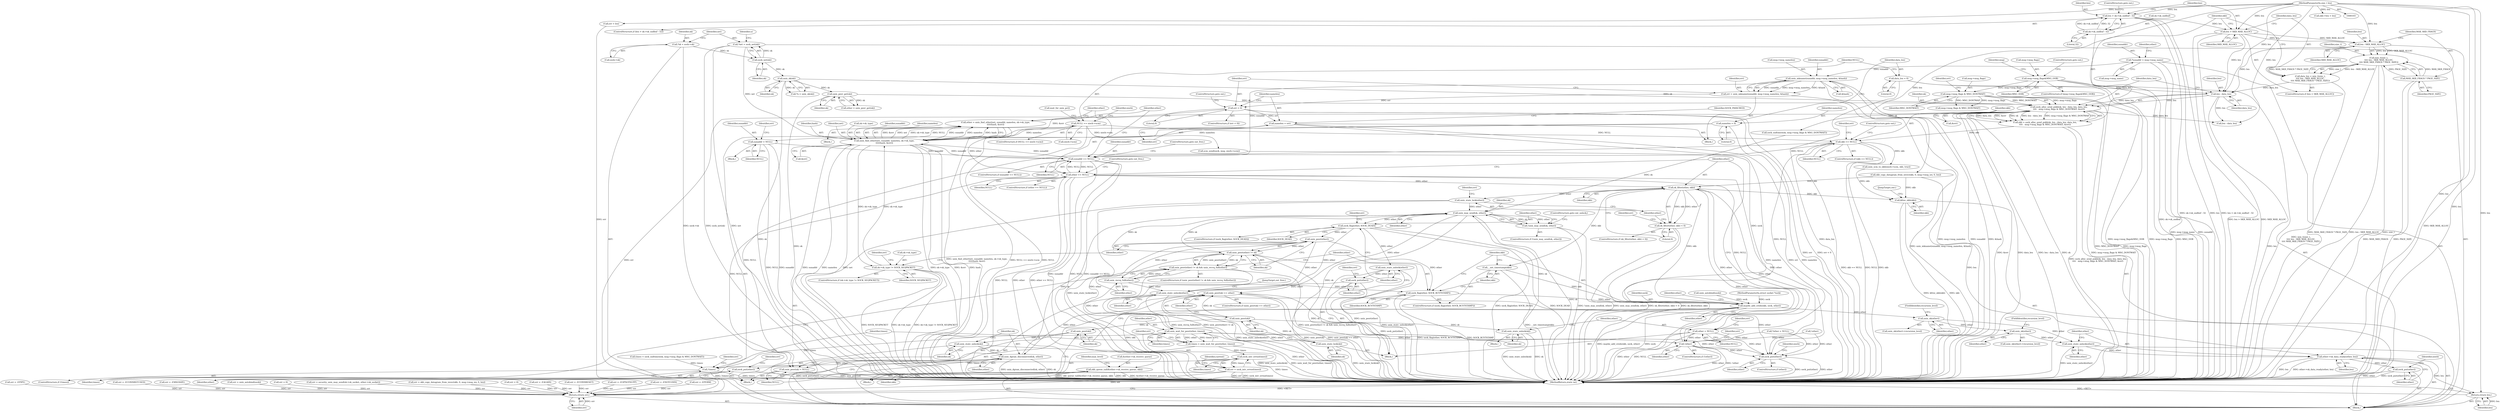 digraph "0_linux_e0e3cea46d31d23dc40df0a49a7a2c04fe8edfea_0@pointer" {
"1000372" [label="(Call,other = unix_find_other(net, sunaddr, namelen, sk->sk_type,\n\t\t\t\t\thash, &err))"];
"1000374" [label="(Call,unix_find_other(net, sunaddr, namelen, sk->sk_type,\n\t\t\t\t\thash, &err))"];
"1000121" [label="(Call,*net = sock_net(sk))"];
"1000123" [label="(Call,sock_net(sk))"];
"1000115" [label="(Call,*sk = sock->sk)"];
"1000368" [label="(Call,sunaddr == NULL)"];
"1000199" [label="(Call,unix_mkname(sunaddr, msg->msg_namelen, &hash))"];
"1000131" [label="(Call,*sunaddr = msg->msg_name)"];
"1000216" [label="(Call,sunaddr = NULL)"];
"1000155" [label="(Call,NULL == siocb->scm)"];
"1000294" [label="(Call,skb == NULL)"];
"1000278" [label="(Call,skb = sock_alloc_send_pskb(sk, len - data_len, data_len,\n\t\t\t\t   msg->msg_flags & MSG_DONTWAIT, &err))"];
"1000280" [label="(Call,sock_alloc_send_pskb(sk, len - data_len, data_len,\n\t\t\t\t   msg->msg_flags & MSG_DONTWAIT, &err))"];
"1000225" [label="(Call,unix_peer_get(sk))"];
"1000128" [label="(Call,unix_sk(sk))"];
"1000282" [label="(Call,len - data_len)"];
"1000265" [label="(Call,len > SKB_MAX_ALLOC)"];
"1000256" [label="(Call,len > sk->sk_sndbuf - 32)"];
"1000107" [label="(MethodParameterIn,size_t len)"];
"1000258" [label="(Call,sk->sk_sndbuf - 32)"];
"1000272" [label="(Call,len - SKB_MAX_ALLOC)"];
"1000268" [label="(Call,data_len = min_t(size_t,\n\t\t\t\t len - SKB_MAX_ALLOC,\n\t\t\t\t MAX_SKB_FRAGS * PAGE_SIZE))"];
"1000270" [label="(Call,min_t(size_t,\n\t\t\t\t len - SKB_MAX_ALLOC,\n\t\t\t\t MAX_SKB_FRAGS * PAGE_SIZE))"];
"1000275" [label="(Call,MAX_SKB_FRAGS * PAGE_SIZE)"];
"1000151" [label="(Call,data_len = 0)"];
"1000286" [label="(Call,msg->msg_flags & MSG_DONTWAIT)"];
"1000186" [label="(Call,msg->msg_flags&MSG_OOB)"];
"1000385" [label="(Call,other == NULL)"];
"1000372" [label="(Call,other = unix_find_other(net, sunaddr, namelen, sk->sk_type,\n\t\t\t\t\thash, &err))"];
"1000141" [label="(Call,namelen = 0)"];
"1000211" [label="(Call,namelen = err)"];
"1000207" [label="(Call,err < 0)"];
"1000197" [label="(Call,err = unix_mkname(sunaddr, msg->msg_namelen, &hash))"];
"1000470" [label="(Call,sk->sk_type != SOCK_SEQPACKET)"];
"1000391" [label="(Call,sk_filter(other, skb))"];
"1000390" [label="(Call,sk_filter(other, skb) < 0)"];
"1000400" [label="(Call,unix_state_lock(other))"];
"1000408" [label="(Call,unix_may_send(sk, other))"];
"1000407" [label="(Call,!unix_may_send(sk, other))"];
"1000413" [label="(Call,sock_flag(other, SOCK_DEAD))"];
"1000417" [label="(Call,unix_state_unlock(other))"];
"1000419" [label="(Call,sock_put(other))"];
"1000427" [label="(Call,unix_peer(sk) == other)"];
"1000438" [label="(Call,unix_dgram_disconnected(sk, other))"];
"1000441" [label="(Call,sock_put(other))"];
"1000491" [label="(Call,unix_peer(other))"];
"1000490" [label="(Call,unix_peer(other) != sk)"];
"1000489" [label="(Call,unix_peer(other) != sk && unix_recvq_full(other))"];
"1000494" [label="(Call,unix_recvq_full(other))"];
"1000508" [label="(Call,unix_wait_for_peer(other, timeo))"];
"1000360" [label="(Call,!other)"];
"1000571" [label="(Call,sock_put(other))"];
"1000506" [label="(Call,timeo = unix_wait_for_peer(other, timeo))"];
"1000513" [label="(Call,sock_intr_errno(timeo))"];
"1000498" [label="(Call,!timeo)"];
"1000511" [label="(Call,err = sock_intr_errno(timeo))"];
"1000577" [label="(Return,return err;)"];
"1000521" [label="(Call,sock_flag(other, SOCK_RCVTSTAMP))"];
"1000526" [label="(Call,maybe_add_creds(skb, sock, other))"];
"1000530" [label="(Call,skb_queue_tail(&other->sk_receive_queue, skb))"];
"1000540" [label="(Call,unix_sk(other))"];
"1000545" [label="(Call,unix_sk(other))"];
"1000549" [label="(Call,unix_state_unlock(other))"];
"1000551" [label="(Call,other->sk_data_ready(other, len))"];
"1000554" [label="(Call,sock_put(other))"];
"1000560" [label="(Return,return len;)"];
"1000563" [label="(Call,unix_state_unlock(other))"];
"1000424" [label="(Call,unix_state_lock(sk))"];
"1000428" [label="(Call,unix_peer(sk))"];
"1000433" [label="(Call,unix_peer(sk))"];
"1000436" [label="(Call,unix_state_unlock(sk))"];
"1000449" [label="(Call,unix_state_unlock(sk))"];
"1000524" [label="(Call,__net_timestamp(skb))"];
"1000566" [label="(Call,kfree_skb(skb))"];
"1000432" [label="(Call,unix_peer(sk) = NULL)"];
"1000451" [label="(Call,other = NULL)"];
"1000572" [label="(Identifier,other)"];
"1000292" [label="(Identifier,err)"];
"1000509" [label="(Identifier,other)"];
"1000564" [label="(Identifier,other)"];
"1000385" [label="(Call,other == NULL)"];
"1000128" [label="(Call,unix_sk(sk))"];
"1000220" [label="(Identifier,err)"];
"1000349" [label="(Call,timeo = sock_sndtimeo(sk, msg->msg_flags & MSG_DONTWAIT))"];
"1000258" [label="(Call,sk->sk_sndbuf - 32)"];
"1000362" [label="(Block,)"];
"1000151" [label="(Call,data_len = 0)"];
"1000257" [label="(Identifier,len)"];
"1000273" [label="(Identifier,len)"];
"1000186" [label="(Call,msg->msg_flags&MSG_OOB)"];
"1000422" [label="(Identifier,err)"];
"1000522" [label="(Identifier,other)"];
"1000212" [label="(Identifier,namelen)"];
"1000137" [label="(Call,*other = NULL)"];
"1000386" [label="(Identifier,other)"];
"1000270" [label="(Call,min_t(size_t,\n\t\t\t\t len - SKB_MAX_ALLOC,\n\t\t\t\t MAX_SKB_FRAGS * PAGE_SIZE))"];
"1000530" [label="(Call,skb_queue_tail(&other->sk_receive_queue, skb))"];
"1000373" [label="(Identifier,other)"];
"1000381" [label="(Identifier,hash)"];
"1000498" [label="(Call,!timeo)"];
"1000117" [label="(Call,sock->sk)"];
"1000141" [label="(Call,namelen = 0)"];
"1000277" [label="(Identifier,PAGE_SIZE)"];
"1000213" [label="(Identifier,err)"];
"1000210" [label="(ControlStructure,goto out;)"];
"1000219" [label="(Call,err = -ENOTCONN)"];
"1000156" [label="(Identifier,NULL)"];
"1000271" [label="(Identifier,size_t)"];
"1000290" [label="(Identifier,MSG_DONTWAIT)"];
"1000494" [label="(Call,unix_recvq_full(other))"];
"1000390" [label="(Call,sk_filter(other, skb) < 0)"];
"1000211" [label="(Call,namelen = err)"];
"1000124" [label="(Identifier,sk)"];
"1000441" [label="(Call,sock_put(other))"];
"1000217" [label="(Identifier,sunaddr)"];
"1000410" [label="(Identifier,other)"];
"1000511" [label="(Call,err = sock_intr_errno(timeo))"];
"1000402" [label="(Call,err = -EPERM)"];
"1000162" [label="(Identifier,siocb)"];
"1000265" [label="(Call,len > SKB_MAX_ALLOC)"];
"1000541" [label="(Identifier,other)"];
"1000470" [label="(Call,sk->sk_type != SOCK_SEQPACKET)"];
"1000514" [label="(Identifier,timeo)"];
"1000228" [label="(Call,!other)"];
"1000275" [label="(Call,MAX_SKB_FRAGS * PAGE_SIZE)"];
"1000116" [label="(Identifier,sk)"];
"1000426" [label="(ControlStructure,if (unix_peer(sk) == other))"];
"1000578" [label="(Identifier,err)"];
"1000115" [label="(Call,*sk = sock->sk)"];
"1000154" [label="(ControlStructure,if (NULL == siocb->scm))"];
"1000533" [label="(Identifier,other)"];
"1000571" [label="(Call,sock_put(other))"];
"1000510" [label="(Identifier,timeo)"];
"1000132" [label="(Identifier,sunaddr)"];
"1000234" [label="(Identifier,SOCK_PASSCRED)"];
"1000209" [label="(Literal,0)"];
"1000431" [label="(Block,)"];
"1000123" [label="(Call,sock_net(sk))"];
"1000568" [label="(JumpTarget,out:)"];
"1000512" [label="(Identifier,err)"];
"1000126" [label="(Call,*u = unix_sk(sk))"];
"1000287" [label="(Call,msg->msg_flags)"];
"1000247" [label="(Call,unix_autobind(sock))"];
"1000495" [label="(Identifier,other)"];
"1000401" [label="(Identifier,other)"];
"1000367" [label="(ControlStructure,if (sunaddr == NULL))"];
"1000297" [label="(ControlStructure,goto out;)"];
"1000371" [label="(ControlStructure,goto out_free;)"];
"1000291" [label="(Call,&err)"];
"1000256" [label="(Call,len > sk->sk_sndbuf - 32)"];
"1000215" [label="(Block,)"];
"1000331" [label="(Call,skb->len = len)"];
"1000143" [label="(Literal,0)"];
"1000496" [label="(Block,)"];
"1000206" [label="(ControlStructure,if (err < 0))"];
"1000513" [label="(Call,sock_intr_errno(timeo))"];
"1000458" [label="(Call,err = -EPIPE)"];
"1000414" [label="(Identifier,other)"];
"1000323" [label="(Call,len - data_len)"];
"1000443" [label="(Call,err = -ECONNREFUSED)"];
"1000527" [label="(Identifier,skb)"];
"1000251" [label="(Call,err = -EMSGSIZE)"];
"1000520" [label="(ControlStructure,if (sock_flag(other, SOCK_RCVTSTAMP)))"];
"1000453" [label="(Identifier,NULL)"];
"1000432" [label="(Call,unix_peer(sk) = NULL)"];
"1000142" [label="(Identifier,namelen)"];
"1000406" [label="(ControlStructure,if (!unix_may_send(sk, other)))"];
"1000546" [label="(Identifier,other)"];
"1000216" [label="(Call,sunaddr = NULL)"];
"1000169" [label="(Call,scm_send(sock, msg, siocb->scm))"];
"1000492" [label="(Identifier,other)"];
"1000575" [label="(Identifier,siocb)"];
"1000200" [label="(Identifier,sunaddr)"];
"1000264" [label="(ControlStructure,if (len > SKB_MAX_ALLOC))"];
"1000477" [label="(Identifier,err)"];
"1000488" [label="(ControlStructure,if (unix_peer(other) != sk && unix_recvq_full(other)))"];
"1000245" [label="(Call,err = unix_autobind(sock))"];
"1000375" [label="(Identifier,net)"];
"1000542" [label="(FieldIdentifier,recursion_level)"];
"1000452" [label="(Identifier,other)"];
"1000489" [label="(Call,unix_peer(other) != sk && unix_recvq_full(other))"];
"1000544" [label="(Call,unix_sk(other)->recursion_level)"];
"1000433" [label="(Call,unix_peer(sk))"];
"1000451" [label="(Call,other = NULL)"];
"1000407" [label="(Call,!unix_may_send(sk, other))"];
"1000428" [label="(Call,unix_peer(sk))"];
"1000400" [label="(Call,unix_state_lock(other))"];
"1000272" [label="(Call,len - SKB_MAX_ALLOC)"];
"1000226" [label="(Identifier,sk)"];
"1000263" [label="(ControlStructure,goto out;)"];
"1000438" [label="(Call,unix_dgram_disconnected(sk, other))"];
"1000547" [label="(FieldIdentifier,recursion_level)"];
"1000361" [label="(Identifier,other)"];
"1000558" [label="(Identifier,siocb)"];
"1000378" [label="(Call,sk->sk_type)"];
"1000521" [label="(Call,sock_flag(other, SOCK_RCVTSTAMP))"];
"1000351" [label="(Call,sock_sndtimeo(sk, msg->msg_flags & MSG_DONTWAIT))"];
"1000523" [label="(Identifier,SOCK_RCVTSTAMP)"];
"1000425" [label="(Identifier,sk)"];
"1000296" [label="(Identifier,NULL)"];
"1000285" [label="(Identifier,data_len)"];
"1000436" [label="(Call,unix_state_unlock(sk))"];
"1000279" [label="(Identifier,skb)"];
"1000444" [label="(Identifier,err)"];
"1000387" [label="(Identifier,NULL)"];
"1000497" [label="(ControlStructure,if (!timeo))"];
"1000370" [label="(Identifier,NULL)"];
"1000437" [label="(Identifier,sk)"];
"1000490" [label="(Call,unix_peer(other) != sk)"];
"1000427" [label="(Call,unix_peer(sk) == other)"];
"1000491" [label="(Call,unix_peer(other))"];
"1000122" [label="(Identifier,net)"];
"1000281" [label="(Identifier,sk)"];
"1000294" [label="(Call,skb == NULL)"];
"1000540" [label="(Call,unix_sk(other))"];
"1000360" [label="(Call,!other)"];
"1000372" [label="(Call,other = unix_find_other(net, sunaddr, namelen, sk->sk_type,\n\t\t\t\t\thash, &err))"];
"1000531" [label="(Call,&other->sk_receive_queue)"];
"1000517" [label="(Identifier,current)"];
"1000545" [label="(Call,unix_sk(other))"];
"1000448" [label="(Block,)"];
"1000155" [label="(Call,NULL == siocb->scm)"];
"1000157" [label="(Call,siocb->scm)"];
"1000553" [label="(Identifier,len)"];
"1000204" [label="(Call,&hash)"];
"1000529" [label="(Identifier,other)"];
"1000535" [label="(Identifier,skb)"];
"1000190" [label="(Identifier,MSG_OOB)"];
"1000474" [label="(Identifier,SOCK_SEQPACKET)"];
"1000359" [label="(ControlStructure,if (!other))"];
"1000538" [label="(Identifier,max_level)"];
"1000449" [label="(Call,unix_state_unlock(sk))"];
"1000108" [label="(Block,)"];
"1000299" [label="(Identifier,err)"];
"1000376" [label="(Identifier,sunaddr)"];
"1000393" [label="(Identifier,skb)"];
"1000409" [label="(Identifier,sk)"];
"1000300" [label="(Call,unix_scm_to_skb(siocb->scm, skb, true))"];
"1000133" [label="(Call,msg->msg_name)"];
"1000153" [label="(Literal,0)"];
"1000131" [label="(Call,*sunaddr = msg->msg_name)"];
"1000107" [label="(MethodParameterIn,size_t len)"];
"1000539" [label="(Call,unix_sk(other)->recursion_level)"];
"1000560" [label="(Return,return len;)"];
"1000127" [label="(Identifier,u)"];
"1000421" [label="(Call,err = 0)"];
"1000549" [label="(Call,unix_state_unlock(other))"];
"1000554" [label="(Call,sock_put(other))"];
"1000567" [label="(Identifier,skb)"];
"1000476" [label="(Call,err = security_unix_may_send(sk->sk_socket, other->sk_socket))"];
"1000563" [label="(Call,unix_state_unlock(other))"];
"1000282" [label="(Call,len - data_len)"];
"1000269" [label="(Identifier,data_len)"];
"1000338" [label="(Call,skb_copy_datagram_from_iovec(skb, 0, msg->msg_iov, 0, len))"];
"1000507" [label="(Identifier,timeo)"];
"1000268" [label="(Call,data_len = min_t(size_t,\n\t\t\t\t len - SKB_MAX_ALLOC,\n\t\t\t\t MAX_SKB_FRAGS * PAGE_SIZE))"];
"1000525" [label="(Identifier,skb)"];
"1000283" [label="(Identifier,len)"];
"1000368" [label="(Call,sunaddr == NULL)"];
"1000274" [label="(Identifier,SKB_MAX_ALLOC)"];
"1000280" [label="(Call,sock_alloc_send_pskb(sk, len - data_len, data_len,\n\t\t\t\t   msg->msg_flags & MSG_DONTWAIT, &err))"];
"1000152" [label="(Identifier,data_len)"];
"1000408" [label="(Call,unix_may_send(sk, other))"];
"1000420" [label="(Identifier,other)"];
"1000276" [label="(Identifier,MAX_SKB_FRAGS)"];
"1000524" [label="(Call,__net_timestamp(skb))"];
"1000417" [label="(Call,unix_state_unlock(other))"];
"1000105" [label="(MethodParameterIn,struct socket *sock)"];
"1000336" [label="(Call,err = skb_copy_datagram_from_iovec(skb, 0, msg->msg_iov, 0, len))"];
"1000394" [label="(Literal,0)"];
"1000259" [label="(Call,sk->sk_sndbuf)"];
"1000208" [label="(Identifier,err)"];
"1000262" [label="(Literal,32)"];
"1000403" [label="(Identifier,err)"];
"1000389" [label="(ControlStructure,if (sk_filter(other, skb) < 0))"];
"1000121" [label="(Call,*net = sock_net(sk))"];
"1000579" [label="(MethodReturn,static int)"];
"1000384" [label="(ControlStructure,if (other == NULL))"];
"1000392" [label="(Identifier,other)"];
"1000569" [label="(ControlStructure,if (other))"];
"1000369" [label="(Identifier,sunaddr)"];
"1000364" [label="(Identifier,err)"];
"1000278" [label="(Call,skb = sock_alloc_send_pskb(sk, len - data_len, data_len,\n\t\t\t\t   msg->msg_flags & MSG_DONTWAIT, &err))"];
"1000439" [label="(Identifier,sk)"];
"1000197" [label="(Call,err = unix_mkname(sunaddr, msg->msg_namelen, &hash))"];
"1000166" [label="(Call,wait_for_unix_gc())"];
"1000388" [label="(ControlStructure,goto out_free;)"];
"1000382" [label="(Call,&err)"];
"1000198" [label="(Identifier,err)"];
"1000413" [label="(Call,sock_flag(other, SOCK_DEAD))"];
"1000196" [label="(Block,)"];
"1000307" [label="(Call,err < 0)"];
"1000374" [label="(Call,unix_find_other(net, sunaddr, namelen, sk->sk_type,\n\t\t\t\t\thash, &err))"];
"1000526" [label="(Call,maybe_add_creds(skb, sock, other))"];
"1000267" [label="(Identifier,SKB_MAX_ALLOC)"];
"1000191" [label="(ControlStructure,goto out;)"];
"1000411" [label="(ControlStructure,goto out_unlock;)"];
"1000577" [label="(Return,return err;)"];
"1000424" [label="(Call,unix_state_lock(sk))"];
"1000552" [label="(Identifier,other)"];
"1000223" [label="(Call,other = unix_peer_get(sk))"];
"1000194" [label="(Identifier,msg)"];
"1000555" [label="(Identifier,other)"];
"1000416" [label="(Block,)"];
"1000284" [label="(Identifier,data_len)"];
"1000225" [label="(Call,unix_peer_get(sk))"];
"1000565" [label="(JumpTarget,out_free:)"];
"1000295" [label="(Identifier,skb)"];
"1000499" [label="(Identifier,timeo)"];
"1000502" [label="(Identifier,err)"];
"1000286" [label="(Call,msg->msg_flags & MSG_DONTWAIT)"];
"1000471" [label="(Call,sk->sk_type)"];
"1000353" [label="(Call,msg->msg_flags & MSG_DONTWAIT)"];
"1000418" [label="(Identifier,other)"];
"1000138" [label="(Identifier,other)"];
"1000391" [label="(Call,sk_filter(other, skb))"];
"1000561" [label="(Identifier,len)"];
"1000501" [label="(Call,err = -EAGAIN)"];
"1000419" [label="(Call,sock_put(other))"];
"1000129" [label="(Identifier,sk)"];
"1000396" [label="(Call,err = len)"];
"1000266" [label="(Identifier,len)"];
"1000207" [label="(Call,err < 0)"];
"1000508" [label="(Call,unix_wait_for_peer(other, timeo))"];
"1000187" [label="(Call,msg->msg_flags)"];
"1000506" [label="(Call,timeo = unix_wait_for_peer(other, timeo))"];
"1000377" [label="(Identifier,namelen)"];
"1000293" [label="(ControlStructure,if (skb == NULL))"];
"1000255" [label="(ControlStructure,if (len > sk->sk_sndbuf - 32))"];
"1000429" [label="(Identifier,sk)"];
"1000397" [label="(Identifier,err)"];
"1000551" [label="(Call,other->sk_data_ready(other, len))"];
"1000493" [label="(Identifier,sk)"];
"1000528" [label="(Identifier,sock)"];
"1000201" [label="(Call,msg->msg_namelen)"];
"1000434" [label="(Identifier,sk)"];
"1000450" [label="(Identifier,sk)"];
"1000430" [label="(Identifier,other)"];
"1000550" [label="(Identifier,other)"];
"1000412" [label="(ControlStructure,if (sock_flag(other, SOCK_DEAD)))"];
"1000469" [label="(ControlStructure,if (sk->sk_type != SOCK_SEQPACKET))"];
"1000440" [label="(Identifier,other)"];
"1000218" [label="(Identifier,NULL)"];
"1000455" [label="(Identifier,err)"];
"1000566" [label="(Call,kfree_skb(skb))"];
"1000415" [label="(Identifier,SOCK_DEAD)"];
"1000459" [label="(Identifier,err)"];
"1000442" [label="(Identifier,other)"];
"1000185" [label="(ControlStructure,if (msg->msg_flags&MSG_OOB))"];
"1000199" [label="(Call,unix_mkname(sunaddr, msg->msg_namelen, &hash))"];
"1000363" [label="(Call,err = -ECONNRESET)"];
"1000435" [label="(Identifier,NULL)"];
"1000181" [label="(Call,err = -EOPNOTSUPP)"];
"1000372" -> "1000362"  [label="AST: "];
"1000372" -> "1000374"  [label="CFG: "];
"1000373" -> "1000372"  [label="AST: "];
"1000374" -> "1000372"  [label="AST: "];
"1000386" -> "1000372"  [label="CFG: "];
"1000372" -> "1000579"  [label="DDG: unix_find_other(net, sunaddr, namelen, sk->sk_type,\n\t\t\t\t\thash, &err)"];
"1000374" -> "1000372"  [label="DDG: &err"];
"1000374" -> "1000372"  [label="DDG: net"];
"1000374" -> "1000372"  [label="DDG: sk->sk_type"];
"1000374" -> "1000372"  [label="DDG: sunaddr"];
"1000374" -> "1000372"  [label="DDG: namelen"];
"1000374" -> "1000372"  [label="DDG: hash"];
"1000372" -> "1000385"  [label="DDG: other"];
"1000374" -> "1000382"  [label="CFG: "];
"1000375" -> "1000374"  [label="AST: "];
"1000376" -> "1000374"  [label="AST: "];
"1000377" -> "1000374"  [label="AST: "];
"1000378" -> "1000374"  [label="AST: "];
"1000381" -> "1000374"  [label="AST: "];
"1000382" -> "1000374"  [label="AST: "];
"1000374" -> "1000579"  [label="DDG: sunaddr"];
"1000374" -> "1000579"  [label="DDG: namelen"];
"1000374" -> "1000579"  [label="DDG: net"];
"1000374" -> "1000579"  [label="DDG: sk->sk_type"];
"1000374" -> "1000579"  [label="DDG: &err"];
"1000374" -> "1000579"  [label="DDG: hash"];
"1000374" -> "1000368"  [label="DDG: sunaddr"];
"1000121" -> "1000374"  [label="DDG: net"];
"1000368" -> "1000374"  [label="DDG: sunaddr"];
"1000141" -> "1000374"  [label="DDG: namelen"];
"1000211" -> "1000374"  [label="DDG: namelen"];
"1000470" -> "1000374"  [label="DDG: sk->sk_type"];
"1000280" -> "1000374"  [label="DDG: &err"];
"1000374" -> "1000470"  [label="DDG: sk->sk_type"];
"1000121" -> "1000108"  [label="AST: "];
"1000121" -> "1000123"  [label="CFG: "];
"1000122" -> "1000121"  [label="AST: "];
"1000123" -> "1000121"  [label="AST: "];
"1000127" -> "1000121"  [label="CFG: "];
"1000121" -> "1000579"  [label="DDG: sock_net(sk)"];
"1000121" -> "1000579"  [label="DDG: net"];
"1000123" -> "1000121"  [label="DDG: sk"];
"1000123" -> "1000124"  [label="CFG: "];
"1000124" -> "1000123"  [label="AST: "];
"1000115" -> "1000123"  [label="DDG: sk"];
"1000123" -> "1000128"  [label="DDG: sk"];
"1000115" -> "1000108"  [label="AST: "];
"1000115" -> "1000117"  [label="CFG: "];
"1000116" -> "1000115"  [label="AST: "];
"1000117" -> "1000115"  [label="AST: "];
"1000122" -> "1000115"  [label="CFG: "];
"1000115" -> "1000579"  [label="DDG: sock->sk"];
"1000368" -> "1000367"  [label="AST: "];
"1000368" -> "1000370"  [label="CFG: "];
"1000369" -> "1000368"  [label="AST: "];
"1000370" -> "1000368"  [label="AST: "];
"1000371" -> "1000368"  [label="CFG: "];
"1000373" -> "1000368"  [label="CFG: "];
"1000368" -> "1000579"  [label="DDG: sunaddr"];
"1000368" -> "1000579"  [label="DDG: NULL"];
"1000368" -> "1000579"  [label="DDG: sunaddr == NULL"];
"1000199" -> "1000368"  [label="DDG: sunaddr"];
"1000216" -> "1000368"  [label="DDG: sunaddr"];
"1000294" -> "1000368"  [label="DDG: NULL"];
"1000385" -> "1000368"  [label="DDG: NULL"];
"1000368" -> "1000385"  [label="DDG: NULL"];
"1000199" -> "1000197"  [label="AST: "];
"1000199" -> "1000204"  [label="CFG: "];
"1000200" -> "1000199"  [label="AST: "];
"1000201" -> "1000199"  [label="AST: "];
"1000204" -> "1000199"  [label="AST: "];
"1000197" -> "1000199"  [label="CFG: "];
"1000199" -> "1000579"  [label="DDG: msg->msg_namelen"];
"1000199" -> "1000579"  [label="DDG: sunaddr"];
"1000199" -> "1000579"  [label="DDG: &hash"];
"1000199" -> "1000197"  [label="DDG: sunaddr"];
"1000199" -> "1000197"  [label="DDG: msg->msg_namelen"];
"1000199" -> "1000197"  [label="DDG: &hash"];
"1000131" -> "1000199"  [label="DDG: sunaddr"];
"1000131" -> "1000108"  [label="AST: "];
"1000131" -> "1000133"  [label="CFG: "];
"1000132" -> "1000131"  [label="AST: "];
"1000133" -> "1000131"  [label="AST: "];
"1000138" -> "1000131"  [label="CFG: "];
"1000131" -> "1000579"  [label="DDG: sunaddr"];
"1000131" -> "1000579"  [label="DDG: msg->msg_name"];
"1000216" -> "1000215"  [label="AST: "];
"1000216" -> "1000218"  [label="CFG: "];
"1000217" -> "1000216"  [label="AST: "];
"1000218" -> "1000216"  [label="AST: "];
"1000220" -> "1000216"  [label="CFG: "];
"1000216" -> "1000579"  [label="DDG: sunaddr"];
"1000216" -> "1000579"  [label="DDG: NULL"];
"1000155" -> "1000216"  [label="DDG: NULL"];
"1000155" -> "1000154"  [label="AST: "];
"1000155" -> "1000157"  [label="CFG: "];
"1000156" -> "1000155"  [label="AST: "];
"1000157" -> "1000155"  [label="AST: "];
"1000162" -> "1000155"  [label="CFG: "];
"1000166" -> "1000155"  [label="CFG: "];
"1000155" -> "1000579"  [label="DDG: NULL == siocb->scm"];
"1000155" -> "1000579"  [label="DDG: NULL"];
"1000155" -> "1000169"  [label="DDG: siocb->scm"];
"1000155" -> "1000294"  [label="DDG: NULL"];
"1000294" -> "1000293"  [label="AST: "];
"1000294" -> "1000296"  [label="CFG: "];
"1000295" -> "1000294"  [label="AST: "];
"1000296" -> "1000294"  [label="AST: "];
"1000297" -> "1000294"  [label="CFG: "];
"1000299" -> "1000294"  [label="CFG: "];
"1000294" -> "1000579"  [label="DDG: skb == NULL"];
"1000294" -> "1000579"  [label="DDG: NULL"];
"1000294" -> "1000579"  [label="DDG: skb"];
"1000278" -> "1000294"  [label="DDG: skb"];
"1000294" -> "1000300"  [label="DDG: skb"];
"1000294" -> "1000432"  [label="DDG: NULL"];
"1000294" -> "1000451"  [label="DDG: NULL"];
"1000278" -> "1000108"  [label="AST: "];
"1000278" -> "1000280"  [label="CFG: "];
"1000279" -> "1000278"  [label="AST: "];
"1000280" -> "1000278"  [label="AST: "];
"1000295" -> "1000278"  [label="CFG: "];
"1000278" -> "1000579"  [label="DDG: sock_alloc_send_pskb(sk, len - data_len, data_len,\n\t\t\t\t   msg->msg_flags & MSG_DONTWAIT, &err)"];
"1000280" -> "1000278"  [label="DDG: data_len"];
"1000280" -> "1000278"  [label="DDG: &err"];
"1000280" -> "1000278"  [label="DDG: sk"];
"1000280" -> "1000278"  [label="DDG: len - data_len"];
"1000280" -> "1000278"  [label="DDG: msg->msg_flags & MSG_DONTWAIT"];
"1000280" -> "1000291"  [label="CFG: "];
"1000281" -> "1000280"  [label="AST: "];
"1000282" -> "1000280"  [label="AST: "];
"1000285" -> "1000280"  [label="AST: "];
"1000286" -> "1000280"  [label="AST: "];
"1000291" -> "1000280"  [label="AST: "];
"1000280" -> "1000579"  [label="DDG: msg->msg_flags & MSG_DONTWAIT"];
"1000280" -> "1000579"  [label="DDG: &err"];
"1000280" -> "1000579"  [label="DDG: data_len"];
"1000280" -> "1000579"  [label="DDG: len - data_len"];
"1000280" -> "1000579"  [label="DDG: sk"];
"1000225" -> "1000280"  [label="DDG: sk"];
"1000128" -> "1000280"  [label="DDG: sk"];
"1000282" -> "1000280"  [label="DDG: len"];
"1000282" -> "1000280"  [label="DDG: data_len"];
"1000286" -> "1000280"  [label="DDG: msg->msg_flags"];
"1000286" -> "1000280"  [label="DDG: MSG_DONTWAIT"];
"1000280" -> "1000323"  [label="DDG: data_len"];
"1000280" -> "1000351"  [label="DDG: sk"];
"1000225" -> "1000223"  [label="AST: "];
"1000225" -> "1000226"  [label="CFG: "];
"1000226" -> "1000225"  [label="AST: "];
"1000223" -> "1000225"  [label="CFG: "];
"1000225" -> "1000579"  [label="DDG: sk"];
"1000225" -> "1000223"  [label="DDG: sk"];
"1000128" -> "1000225"  [label="DDG: sk"];
"1000128" -> "1000126"  [label="AST: "];
"1000128" -> "1000129"  [label="CFG: "];
"1000129" -> "1000128"  [label="AST: "];
"1000126" -> "1000128"  [label="CFG: "];
"1000128" -> "1000579"  [label="DDG: sk"];
"1000128" -> "1000126"  [label="DDG: sk"];
"1000282" -> "1000284"  [label="CFG: "];
"1000283" -> "1000282"  [label="AST: "];
"1000284" -> "1000282"  [label="AST: "];
"1000285" -> "1000282"  [label="CFG: "];
"1000282" -> "1000579"  [label="DDG: len"];
"1000265" -> "1000282"  [label="DDG: len"];
"1000272" -> "1000282"  [label="DDG: len"];
"1000107" -> "1000282"  [label="DDG: len"];
"1000268" -> "1000282"  [label="DDG: data_len"];
"1000151" -> "1000282"  [label="DDG: data_len"];
"1000282" -> "1000323"  [label="DDG: len"];
"1000265" -> "1000264"  [label="AST: "];
"1000265" -> "1000267"  [label="CFG: "];
"1000266" -> "1000265"  [label="AST: "];
"1000267" -> "1000265"  [label="AST: "];
"1000269" -> "1000265"  [label="CFG: "];
"1000279" -> "1000265"  [label="CFG: "];
"1000265" -> "1000579"  [label="DDG: len > SKB_MAX_ALLOC"];
"1000265" -> "1000579"  [label="DDG: SKB_MAX_ALLOC"];
"1000256" -> "1000265"  [label="DDG: len"];
"1000107" -> "1000265"  [label="DDG: len"];
"1000265" -> "1000272"  [label="DDG: len"];
"1000265" -> "1000272"  [label="DDG: SKB_MAX_ALLOC"];
"1000256" -> "1000255"  [label="AST: "];
"1000256" -> "1000258"  [label="CFG: "];
"1000257" -> "1000256"  [label="AST: "];
"1000258" -> "1000256"  [label="AST: "];
"1000263" -> "1000256"  [label="CFG: "];
"1000266" -> "1000256"  [label="CFG: "];
"1000256" -> "1000579"  [label="DDG: sk->sk_sndbuf - 32"];
"1000256" -> "1000579"  [label="DDG: len"];
"1000256" -> "1000579"  [label="DDG: len > sk->sk_sndbuf - 32"];
"1000107" -> "1000256"  [label="DDG: len"];
"1000258" -> "1000256"  [label="DDG: sk->sk_sndbuf"];
"1000258" -> "1000256"  [label="DDG: 32"];
"1000107" -> "1000103"  [label="AST: "];
"1000107" -> "1000579"  [label="DDG: len"];
"1000107" -> "1000272"  [label="DDG: len"];
"1000107" -> "1000323"  [label="DDG: len"];
"1000107" -> "1000331"  [label="DDG: len"];
"1000107" -> "1000338"  [label="DDG: len"];
"1000107" -> "1000396"  [label="DDG: len"];
"1000107" -> "1000551"  [label="DDG: len"];
"1000107" -> "1000560"  [label="DDG: len"];
"1000258" -> "1000262"  [label="CFG: "];
"1000259" -> "1000258"  [label="AST: "];
"1000262" -> "1000258"  [label="AST: "];
"1000258" -> "1000579"  [label="DDG: sk->sk_sndbuf"];
"1000272" -> "1000270"  [label="AST: "];
"1000272" -> "1000274"  [label="CFG: "];
"1000273" -> "1000272"  [label="AST: "];
"1000274" -> "1000272"  [label="AST: "];
"1000276" -> "1000272"  [label="CFG: "];
"1000272" -> "1000579"  [label="DDG: SKB_MAX_ALLOC"];
"1000272" -> "1000270"  [label="DDG: len"];
"1000272" -> "1000270"  [label="DDG: SKB_MAX_ALLOC"];
"1000268" -> "1000264"  [label="AST: "];
"1000268" -> "1000270"  [label="CFG: "];
"1000269" -> "1000268"  [label="AST: "];
"1000270" -> "1000268"  [label="AST: "];
"1000279" -> "1000268"  [label="CFG: "];
"1000268" -> "1000579"  [label="DDG: min_t(size_t,\n\t\t\t\t len - SKB_MAX_ALLOC,\n\t\t\t\t MAX_SKB_FRAGS * PAGE_SIZE)"];
"1000270" -> "1000268"  [label="DDG: size_t"];
"1000270" -> "1000268"  [label="DDG: len - SKB_MAX_ALLOC"];
"1000270" -> "1000268"  [label="DDG: MAX_SKB_FRAGS * PAGE_SIZE"];
"1000270" -> "1000275"  [label="CFG: "];
"1000271" -> "1000270"  [label="AST: "];
"1000275" -> "1000270"  [label="AST: "];
"1000270" -> "1000579"  [label="DDG: MAX_SKB_FRAGS * PAGE_SIZE"];
"1000270" -> "1000579"  [label="DDG: len - SKB_MAX_ALLOC"];
"1000270" -> "1000579"  [label="DDG: size_t"];
"1000275" -> "1000270"  [label="DDG: MAX_SKB_FRAGS"];
"1000275" -> "1000270"  [label="DDG: PAGE_SIZE"];
"1000275" -> "1000277"  [label="CFG: "];
"1000276" -> "1000275"  [label="AST: "];
"1000277" -> "1000275"  [label="AST: "];
"1000275" -> "1000579"  [label="DDG: MAX_SKB_FRAGS"];
"1000275" -> "1000579"  [label="DDG: PAGE_SIZE"];
"1000151" -> "1000108"  [label="AST: "];
"1000151" -> "1000153"  [label="CFG: "];
"1000152" -> "1000151"  [label="AST: "];
"1000153" -> "1000151"  [label="AST: "];
"1000156" -> "1000151"  [label="CFG: "];
"1000151" -> "1000579"  [label="DDG: data_len"];
"1000286" -> "1000290"  [label="CFG: "];
"1000287" -> "1000286"  [label="AST: "];
"1000290" -> "1000286"  [label="AST: "];
"1000292" -> "1000286"  [label="CFG: "];
"1000286" -> "1000579"  [label="DDG: MSG_DONTWAIT"];
"1000286" -> "1000579"  [label="DDG: msg->msg_flags"];
"1000186" -> "1000286"  [label="DDG: msg->msg_flags"];
"1000286" -> "1000353"  [label="DDG: msg->msg_flags"];
"1000286" -> "1000353"  [label="DDG: MSG_DONTWAIT"];
"1000186" -> "1000185"  [label="AST: "];
"1000186" -> "1000190"  [label="CFG: "];
"1000187" -> "1000186"  [label="AST: "];
"1000190" -> "1000186"  [label="AST: "];
"1000191" -> "1000186"  [label="CFG: "];
"1000194" -> "1000186"  [label="CFG: "];
"1000186" -> "1000579"  [label="DDG: msg->msg_flags&MSG_OOB"];
"1000186" -> "1000579"  [label="DDG: msg->msg_flags"];
"1000186" -> "1000579"  [label="DDG: MSG_OOB"];
"1000385" -> "1000384"  [label="AST: "];
"1000385" -> "1000387"  [label="CFG: "];
"1000386" -> "1000385"  [label="AST: "];
"1000387" -> "1000385"  [label="AST: "];
"1000388" -> "1000385"  [label="CFG: "];
"1000392" -> "1000385"  [label="CFG: "];
"1000385" -> "1000579"  [label="DDG: NULL"];
"1000385" -> "1000579"  [label="DDG: other"];
"1000385" -> "1000579"  [label="DDG: other == NULL"];
"1000385" -> "1000391"  [label="DDG: other"];
"1000385" -> "1000432"  [label="DDG: NULL"];
"1000385" -> "1000451"  [label="DDG: NULL"];
"1000385" -> "1000571"  [label="DDG: other"];
"1000141" -> "1000108"  [label="AST: "];
"1000141" -> "1000143"  [label="CFG: "];
"1000142" -> "1000141"  [label="AST: "];
"1000143" -> "1000141"  [label="AST: "];
"1000152" -> "1000141"  [label="CFG: "];
"1000141" -> "1000579"  [label="DDG: namelen"];
"1000211" -> "1000196"  [label="AST: "];
"1000211" -> "1000213"  [label="CFG: "];
"1000212" -> "1000211"  [label="AST: "];
"1000213" -> "1000211"  [label="AST: "];
"1000234" -> "1000211"  [label="CFG: "];
"1000211" -> "1000579"  [label="DDG: namelen"];
"1000211" -> "1000579"  [label="DDG: err"];
"1000207" -> "1000211"  [label="DDG: err"];
"1000207" -> "1000206"  [label="AST: "];
"1000207" -> "1000209"  [label="CFG: "];
"1000208" -> "1000207"  [label="AST: "];
"1000209" -> "1000207"  [label="AST: "];
"1000210" -> "1000207"  [label="CFG: "];
"1000212" -> "1000207"  [label="CFG: "];
"1000207" -> "1000579"  [label="DDG: err"];
"1000207" -> "1000579"  [label="DDG: err < 0"];
"1000197" -> "1000207"  [label="DDG: err"];
"1000207" -> "1000577"  [label="DDG: err"];
"1000197" -> "1000196"  [label="AST: "];
"1000198" -> "1000197"  [label="AST: "];
"1000208" -> "1000197"  [label="CFG: "];
"1000197" -> "1000579"  [label="DDG: unix_mkname(sunaddr, msg->msg_namelen, &hash)"];
"1000470" -> "1000469"  [label="AST: "];
"1000470" -> "1000474"  [label="CFG: "];
"1000471" -> "1000470"  [label="AST: "];
"1000474" -> "1000470"  [label="AST: "];
"1000477" -> "1000470"  [label="CFG: "];
"1000492" -> "1000470"  [label="CFG: "];
"1000470" -> "1000579"  [label="DDG: SOCK_SEQPACKET"];
"1000470" -> "1000579"  [label="DDG: sk->sk_type"];
"1000470" -> "1000579"  [label="DDG: sk->sk_type != SOCK_SEQPACKET"];
"1000391" -> "1000390"  [label="AST: "];
"1000391" -> "1000393"  [label="CFG: "];
"1000392" -> "1000391"  [label="AST: "];
"1000393" -> "1000391"  [label="AST: "];
"1000394" -> "1000391"  [label="CFG: "];
"1000391" -> "1000579"  [label="DDG: other"];
"1000391" -> "1000390"  [label="DDG: other"];
"1000391" -> "1000390"  [label="DDG: skb"];
"1000360" -> "1000391"  [label="DDG: other"];
"1000338" -> "1000391"  [label="DDG: skb"];
"1000391" -> "1000400"  [label="DDG: other"];
"1000391" -> "1000524"  [label="DDG: skb"];
"1000391" -> "1000526"  [label="DDG: skb"];
"1000391" -> "1000566"  [label="DDG: skb"];
"1000391" -> "1000571"  [label="DDG: other"];
"1000390" -> "1000389"  [label="AST: "];
"1000390" -> "1000394"  [label="CFG: "];
"1000394" -> "1000390"  [label="AST: "];
"1000397" -> "1000390"  [label="CFG: "];
"1000401" -> "1000390"  [label="CFG: "];
"1000390" -> "1000579"  [label="DDG: sk_filter(other, skb) < 0"];
"1000390" -> "1000579"  [label="DDG: sk_filter(other, skb)"];
"1000400" -> "1000108"  [label="AST: "];
"1000400" -> "1000401"  [label="CFG: "];
"1000401" -> "1000400"  [label="AST: "];
"1000403" -> "1000400"  [label="CFG: "];
"1000400" -> "1000579"  [label="DDG: unix_state_lock(other)"];
"1000400" -> "1000408"  [label="DDG: other"];
"1000408" -> "1000407"  [label="AST: "];
"1000408" -> "1000410"  [label="CFG: "];
"1000409" -> "1000408"  [label="AST: "];
"1000410" -> "1000408"  [label="AST: "];
"1000407" -> "1000408"  [label="CFG: "];
"1000408" -> "1000579"  [label="DDG: sk"];
"1000408" -> "1000407"  [label="DDG: sk"];
"1000408" -> "1000407"  [label="DDG: other"];
"1000490" -> "1000408"  [label="DDG: sk"];
"1000449" -> "1000408"  [label="DDG: sk"];
"1000351" -> "1000408"  [label="DDG: sk"];
"1000438" -> "1000408"  [label="DDG: sk"];
"1000408" -> "1000413"  [label="DDG: other"];
"1000408" -> "1000424"  [label="DDG: sk"];
"1000408" -> "1000490"  [label="DDG: sk"];
"1000408" -> "1000563"  [label="DDG: other"];
"1000407" -> "1000406"  [label="AST: "];
"1000411" -> "1000407"  [label="CFG: "];
"1000414" -> "1000407"  [label="CFG: "];
"1000407" -> "1000579"  [label="DDG: !unix_may_send(sk, other)"];
"1000407" -> "1000579"  [label="DDG: unix_may_send(sk, other)"];
"1000413" -> "1000412"  [label="AST: "];
"1000413" -> "1000415"  [label="CFG: "];
"1000414" -> "1000413"  [label="AST: "];
"1000415" -> "1000413"  [label="AST: "];
"1000418" -> "1000413"  [label="CFG: "];
"1000459" -> "1000413"  [label="CFG: "];
"1000413" -> "1000579"  [label="DDG: sock_flag(other, SOCK_DEAD)"];
"1000413" -> "1000579"  [label="DDG: SOCK_DEAD"];
"1000413" -> "1000417"  [label="DDG: other"];
"1000413" -> "1000491"  [label="DDG: other"];
"1000413" -> "1000563"  [label="DDG: other"];
"1000417" -> "1000416"  [label="AST: "];
"1000417" -> "1000418"  [label="CFG: "];
"1000418" -> "1000417"  [label="AST: "];
"1000420" -> "1000417"  [label="CFG: "];
"1000417" -> "1000579"  [label="DDG: unix_state_unlock(other)"];
"1000417" -> "1000419"  [label="DDG: other"];
"1000419" -> "1000416"  [label="AST: "];
"1000419" -> "1000420"  [label="CFG: "];
"1000420" -> "1000419"  [label="AST: "];
"1000422" -> "1000419"  [label="CFG: "];
"1000419" -> "1000579"  [label="DDG: sock_put(other)"];
"1000419" -> "1000427"  [label="DDG: other"];
"1000427" -> "1000426"  [label="AST: "];
"1000427" -> "1000430"  [label="CFG: "];
"1000428" -> "1000427"  [label="AST: "];
"1000430" -> "1000427"  [label="AST: "];
"1000434" -> "1000427"  [label="CFG: "];
"1000450" -> "1000427"  [label="CFG: "];
"1000427" -> "1000579"  [label="DDG: unix_peer(sk)"];
"1000427" -> "1000579"  [label="DDG: unix_peer(sk) == other"];
"1000428" -> "1000427"  [label="DDG: sk"];
"1000427" -> "1000438"  [label="DDG: other"];
"1000438" -> "1000431"  [label="AST: "];
"1000438" -> "1000440"  [label="CFG: "];
"1000439" -> "1000438"  [label="AST: "];
"1000440" -> "1000438"  [label="AST: "];
"1000442" -> "1000438"  [label="CFG: "];
"1000438" -> "1000579"  [label="DDG: unix_dgram_disconnected(sk, other)"];
"1000438" -> "1000579"  [label="DDG: sk"];
"1000436" -> "1000438"  [label="DDG: sk"];
"1000438" -> "1000441"  [label="DDG: other"];
"1000441" -> "1000431"  [label="AST: "];
"1000441" -> "1000442"  [label="CFG: "];
"1000442" -> "1000441"  [label="AST: "];
"1000444" -> "1000441"  [label="CFG: "];
"1000441" -> "1000579"  [label="DDG: sock_put(other)"];
"1000491" -> "1000490"  [label="AST: "];
"1000491" -> "1000492"  [label="CFG: "];
"1000492" -> "1000491"  [label="AST: "];
"1000493" -> "1000491"  [label="CFG: "];
"1000491" -> "1000490"  [label="DDG: other"];
"1000491" -> "1000494"  [label="DDG: other"];
"1000491" -> "1000508"  [label="DDG: other"];
"1000491" -> "1000521"  [label="DDG: other"];
"1000491" -> "1000563"  [label="DDG: other"];
"1000490" -> "1000489"  [label="AST: "];
"1000490" -> "1000493"  [label="CFG: "];
"1000493" -> "1000490"  [label="AST: "];
"1000495" -> "1000490"  [label="CFG: "];
"1000489" -> "1000490"  [label="CFG: "];
"1000490" -> "1000579"  [label="DDG: sk"];
"1000490" -> "1000579"  [label="DDG: unix_peer(other)"];
"1000490" -> "1000489"  [label="DDG: unix_peer(other)"];
"1000490" -> "1000489"  [label="DDG: sk"];
"1000489" -> "1000488"  [label="AST: "];
"1000489" -> "1000494"  [label="CFG: "];
"1000494" -> "1000489"  [label="AST: "];
"1000499" -> "1000489"  [label="CFG: "];
"1000522" -> "1000489"  [label="CFG: "];
"1000489" -> "1000579"  [label="DDG: unix_peer(other) != sk && unix_recvq_full(other)"];
"1000489" -> "1000579"  [label="DDG: unix_recvq_full(other)"];
"1000489" -> "1000579"  [label="DDG: unix_peer(other) != sk"];
"1000494" -> "1000489"  [label="DDG: other"];
"1000494" -> "1000495"  [label="CFG: "];
"1000495" -> "1000494"  [label="AST: "];
"1000494" -> "1000508"  [label="DDG: other"];
"1000494" -> "1000521"  [label="DDG: other"];
"1000494" -> "1000563"  [label="DDG: other"];
"1000508" -> "1000506"  [label="AST: "];
"1000508" -> "1000510"  [label="CFG: "];
"1000509" -> "1000508"  [label="AST: "];
"1000510" -> "1000508"  [label="AST: "];
"1000506" -> "1000508"  [label="CFG: "];
"1000508" -> "1000579"  [label="DDG: other"];
"1000508" -> "1000360"  [label="DDG: other"];
"1000508" -> "1000506"  [label="DDG: other"];
"1000508" -> "1000506"  [label="DDG: timeo"];
"1000498" -> "1000508"  [label="DDG: timeo"];
"1000508" -> "1000571"  [label="DDG: other"];
"1000360" -> "1000359"  [label="AST: "];
"1000360" -> "1000361"  [label="CFG: "];
"1000361" -> "1000360"  [label="AST: "];
"1000364" -> "1000360"  [label="CFG: "];
"1000392" -> "1000360"  [label="CFG: "];
"1000360" -> "1000579"  [label="DDG: other"];
"1000360" -> "1000579"  [label="DDG: !other"];
"1000228" -> "1000360"  [label="DDG: other"];
"1000451" -> "1000360"  [label="DDG: other"];
"1000137" -> "1000360"  [label="DDG: other"];
"1000360" -> "1000571"  [label="DDG: other"];
"1000571" -> "1000569"  [label="AST: "];
"1000571" -> "1000572"  [label="CFG: "];
"1000572" -> "1000571"  [label="AST: "];
"1000575" -> "1000571"  [label="CFG: "];
"1000571" -> "1000579"  [label="DDG: sock_put(other)"];
"1000571" -> "1000579"  [label="DDG: other"];
"1000228" -> "1000571"  [label="DDG: other"];
"1000451" -> "1000571"  [label="DDG: other"];
"1000563" -> "1000571"  [label="DDG: other"];
"1000137" -> "1000571"  [label="DDG: other"];
"1000506" -> "1000496"  [label="AST: "];
"1000507" -> "1000506"  [label="AST: "];
"1000512" -> "1000506"  [label="CFG: "];
"1000506" -> "1000579"  [label="DDG: unix_wait_for_peer(other, timeo)"];
"1000506" -> "1000513"  [label="DDG: timeo"];
"1000513" -> "1000511"  [label="AST: "];
"1000513" -> "1000514"  [label="CFG: "];
"1000514" -> "1000513"  [label="AST: "];
"1000511" -> "1000513"  [label="CFG: "];
"1000513" -> "1000579"  [label="DDG: timeo"];
"1000513" -> "1000498"  [label="DDG: timeo"];
"1000513" -> "1000511"  [label="DDG: timeo"];
"1000498" -> "1000497"  [label="AST: "];
"1000498" -> "1000499"  [label="CFG: "];
"1000499" -> "1000498"  [label="AST: "];
"1000502" -> "1000498"  [label="CFG: "];
"1000507" -> "1000498"  [label="CFG: "];
"1000498" -> "1000579"  [label="DDG: !timeo"];
"1000498" -> "1000579"  [label="DDG: timeo"];
"1000349" -> "1000498"  [label="DDG: timeo"];
"1000511" -> "1000496"  [label="AST: "];
"1000512" -> "1000511"  [label="AST: "];
"1000517" -> "1000511"  [label="CFG: "];
"1000511" -> "1000579"  [label="DDG: sock_intr_errno(timeo)"];
"1000511" -> "1000579"  [label="DDG: err"];
"1000511" -> "1000577"  [label="DDG: err"];
"1000577" -> "1000108"  [label="AST: "];
"1000577" -> "1000578"  [label="CFG: "];
"1000578" -> "1000577"  [label="AST: "];
"1000579" -> "1000577"  [label="CFG: "];
"1000577" -> "1000579"  [label="DDG: <RET>"];
"1000578" -> "1000577"  [label="DDG: err"];
"1000181" -> "1000577"  [label="DDG: err"];
"1000396" -> "1000577"  [label="DDG: err"];
"1000458" -> "1000577"  [label="DDG: err"];
"1000363" -> "1000577"  [label="DDG: err"];
"1000251" -> "1000577"  [label="DDG: err"];
"1000402" -> "1000577"  [label="DDG: err"];
"1000421" -> "1000577"  [label="DDG: err"];
"1000336" -> "1000577"  [label="DDG: err"];
"1000443" -> "1000577"  [label="DDG: err"];
"1000501" -> "1000577"  [label="DDG: err"];
"1000476" -> "1000577"  [label="DDG: err"];
"1000219" -> "1000577"  [label="DDG: err"];
"1000307" -> "1000577"  [label="DDG: err"];
"1000245" -> "1000577"  [label="DDG: err"];
"1000521" -> "1000520"  [label="AST: "];
"1000521" -> "1000523"  [label="CFG: "];
"1000522" -> "1000521"  [label="AST: "];
"1000523" -> "1000521"  [label="AST: "];
"1000525" -> "1000521"  [label="CFG: "];
"1000527" -> "1000521"  [label="CFG: "];
"1000521" -> "1000579"  [label="DDG: sock_flag(other, SOCK_RCVTSTAMP)"];
"1000521" -> "1000579"  [label="DDG: SOCK_RCVTSTAMP"];
"1000521" -> "1000526"  [label="DDG: other"];
"1000526" -> "1000108"  [label="AST: "];
"1000526" -> "1000529"  [label="CFG: "];
"1000527" -> "1000526"  [label="AST: "];
"1000528" -> "1000526"  [label="AST: "];
"1000529" -> "1000526"  [label="AST: "];
"1000533" -> "1000526"  [label="CFG: "];
"1000526" -> "1000579"  [label="DDG: sock"];
"1000526" -> "1000579"  [label="DDG: maybe_add_creds(skb, sock, other)"];
"1000524" -> "1000526"  [label="DDG: skb"];
"1000247" -> "1000526"  [label="DDG: sock"];
"1000169" -> "1000526"  [label="DDG: sock"];
"1000105" -> "1000526"  [label="DDG: sock"];
"1000526" -> "1000530"  [label="DDG: skb"];
"1000526" -> "1000540"  [label="DDG: other"];
"1000530" -> "1000108"  [label="AST: "];
"1000530" -> "1000535"  [label="CFG: "];
"1000531" -> "1000530"  [label="AST: "];
"1000535" -> "1000530"  [label="AST: "];
"1000538" -> "1000530"  [label="CFG: "];
"1000530" -> "1000579"  [label="DDG: &other->sk_receive_queue"];
"1000530" -> "1000579"  [label="DDG: skb_queue_tail(&other->sk_receive_queue, skb)"];
"1000530" -> "1000579"  [label="DDG: skb"];
"1000540" -> "1000539"  [label="AST: "];
"1000540" -> "1000541"  [label="CFG: "];
"1000541" -> "1000540"  [label="AST: "];
"1000542" -> "1000540"  [label="CFG: "];
"1000540" -> "1000545"  [label="DDG: other"];
"1000540" -> "1000549"  [label="DDG: other"];
"1000545" -> "1000544"  [label="AST: "];
"1000545" -> "1000546"  [label="CFG: "];
"1000546" -> "1000545"  [label="AST: "];
"1000547" -> "1000545"  [label="CFG: "];
"1000545" -> "1000549"  [label="DDG: other"];
"1000549" -> "1000108"  [label="AST: "];
"1000549" -> "1000550"  [label="CFG: "];
"1000550" -> "1000549"  [label="AST: "];
"1000552" -> "1000549"  [label="CFG: "];
"1000549" -> "1000579"  [label="DDG: unix_state_unlock(other)"];
"1000549" -> "1000551"  [label="DDG: other"];
"1000551" -> "1000108"  [label="AST: "];
"1000551" -> "1000553"  [label="CFG: "];
"1000552" -> "1000551"  [label="AST: "];
"1000553" -> "1000551"  [label="AST: "];
"1000555" -> "1000551"  [label="CFG: "];
"1000551" -> "1000579"  [label="DDG: len"];
"1000551" -> "1000579"  [label="DDG: other->sk_data_ready(other, len)"];
"1000338" -> "1000551"  [label="DDG: len"];
"1000551" -> "1000554"  [label="DDG: other"];
"1000551" -> "1000560"  [label="DDG: len"];
"1000554" -> "1000108"  [label="AST: "];
"1000554" -> "1000555"  [label="CFG: "];
"1000555" -> "1000554"  [label="AST: "];
"1000558" -> "1000554"  [label="CFG: "];
"1000554" -> "1000579"  [label="DDG: sock_put(other)"];
"1000554" -> "1000579"  [label="DDG: other"];
"1000560" -> "1000108"  [label="AST: "];
"1000560" -> "1000561"  [label="CFG: "];
"1000561" -> "1000560"  [label="AST: "];
"1000579" -> "1000560"  [label="CFG: "];
"1000560" -> "1000579"  [label="DDG: <RET>"];
"1000561" -> "1000560"  [label="DDG: len"];
"1000563" -> "1000108"  [label="AST: "];
"1000563" -> "1000564"  [label="CFG: "];
"1000564" -> "1000563"  [label="AST: "];
"1000565" -> "1000563"  [label="CFG: "];
"1000563" -> "1000579"  [label="DDG: unix_state_unlock(other)"];
"1000563" -> "1000579"  [label="DDG: other"];
"1000424" -> "1000416"  [label="AST: "];
"1000424" -> "1000425"  [label="CFG: "];
"1000425" -> "1000424"  [label="AST: "];
"1000429" -> "1000424"  [label="CFG: "];
"1000424" -> "1000579"  [label="DDG: unix_state_lock(sk)"];
"1000424" -> "1000428"  [label="DDG: sk"];
"1000428" -> "1000429"  [label="CFG: "];
"1000429" -> "1000428"  [label="AST: "];
"1000430" -> "1000428"  [label="CFG: "];
"1000428" -> "1000433"  [label="DDG: sk"];
"1000428" -> "1000449"  [label="DDG: sk"];
"1000433" -> "1000432"  [label="AST: "];
"1000433" -> "1000434"  [label="CFG: "];
"1000434" -> "1000433"  [label="AST: "];
"1000435" -> "1000433"  [label="CFG: "];
"1000433" -> "1000436"  [label="DDG: sk"];
"1000436" -> "1000431"  [label="AST: "];
"1000436" -> "1000437"  [label="CFG: "];
"1000437" -> "1000436"  [label="AST: "];
"1000439" -> "1000436"  [label="CFG: "];
"1000436" -> "1000579"  [label="DDG: unix_state_unlock(sk)"];
"1000449" -> "1000448"  [label="AST: "];
"1000449" -> "1000450"  [label="CFG: "];
"1000450" -> "1000449"  [label="AST: "];
"1000452" -> "1000449"  [label="CFG: "];
"1000449" -> "1000579"  [label="DDG: sk"];
"1000449" -> "1000579"  [label="DDG: unix_state_unlock(sk)"];
"1000524" -> "1000520"  [label="AST: "];
"1000524" -> "1000525"  [label="CFG: "];
"1000525" -> "1000524"  [label="AST: "];
"1000527" -> "1000524"  [label="CFG: "];
"1000524" -> "1000579"  [label="DDG: __net_timestamp(skb)"];
"1000566" -> "1000108"  [label="AST: "];
"1000566" -> "1000567"  [label="CFG: "];
"1000567" -> "1000566"  [label="AST: "];
"1000568" -> "1000566"  [label="CFG: "];
"1000566" -> "1000579"  [label="DDG: kfree_skb(skb)"];
"1000566" -> "1000579"  [label="DDG: skb"];
"1000338" -> "1000566"  [label="DDG: skb"];
"1000300" -> "1000566"  [label="DDG: skb"];
"1000432" -> "1000431"  [label="AST: "];
"1000432" -> "1000435"  [label="CFG: "];
"1000435" -> "1000432"  [label="AST: "];
"1000437" -> "1000432"  [label="CFG: "];
"1000432" -> "1000579"  [label="DDG: unix_peer(sk)"];
"1000451" -> "1000416"  [label="AST: "];
"1000451" -> "1000453"  [label="CFG: "];
"1000452" -> "1000451"  [label="AST: "];
"1000453" -> "1000451"  [label="AST: "];
"1000455" -> "1000451"  [label="CFG: "];
"1000451" -> "1000579"  [label="DDG: other"];
"1000451" -> "1000579"  [label="DDG: NULL"];
}
